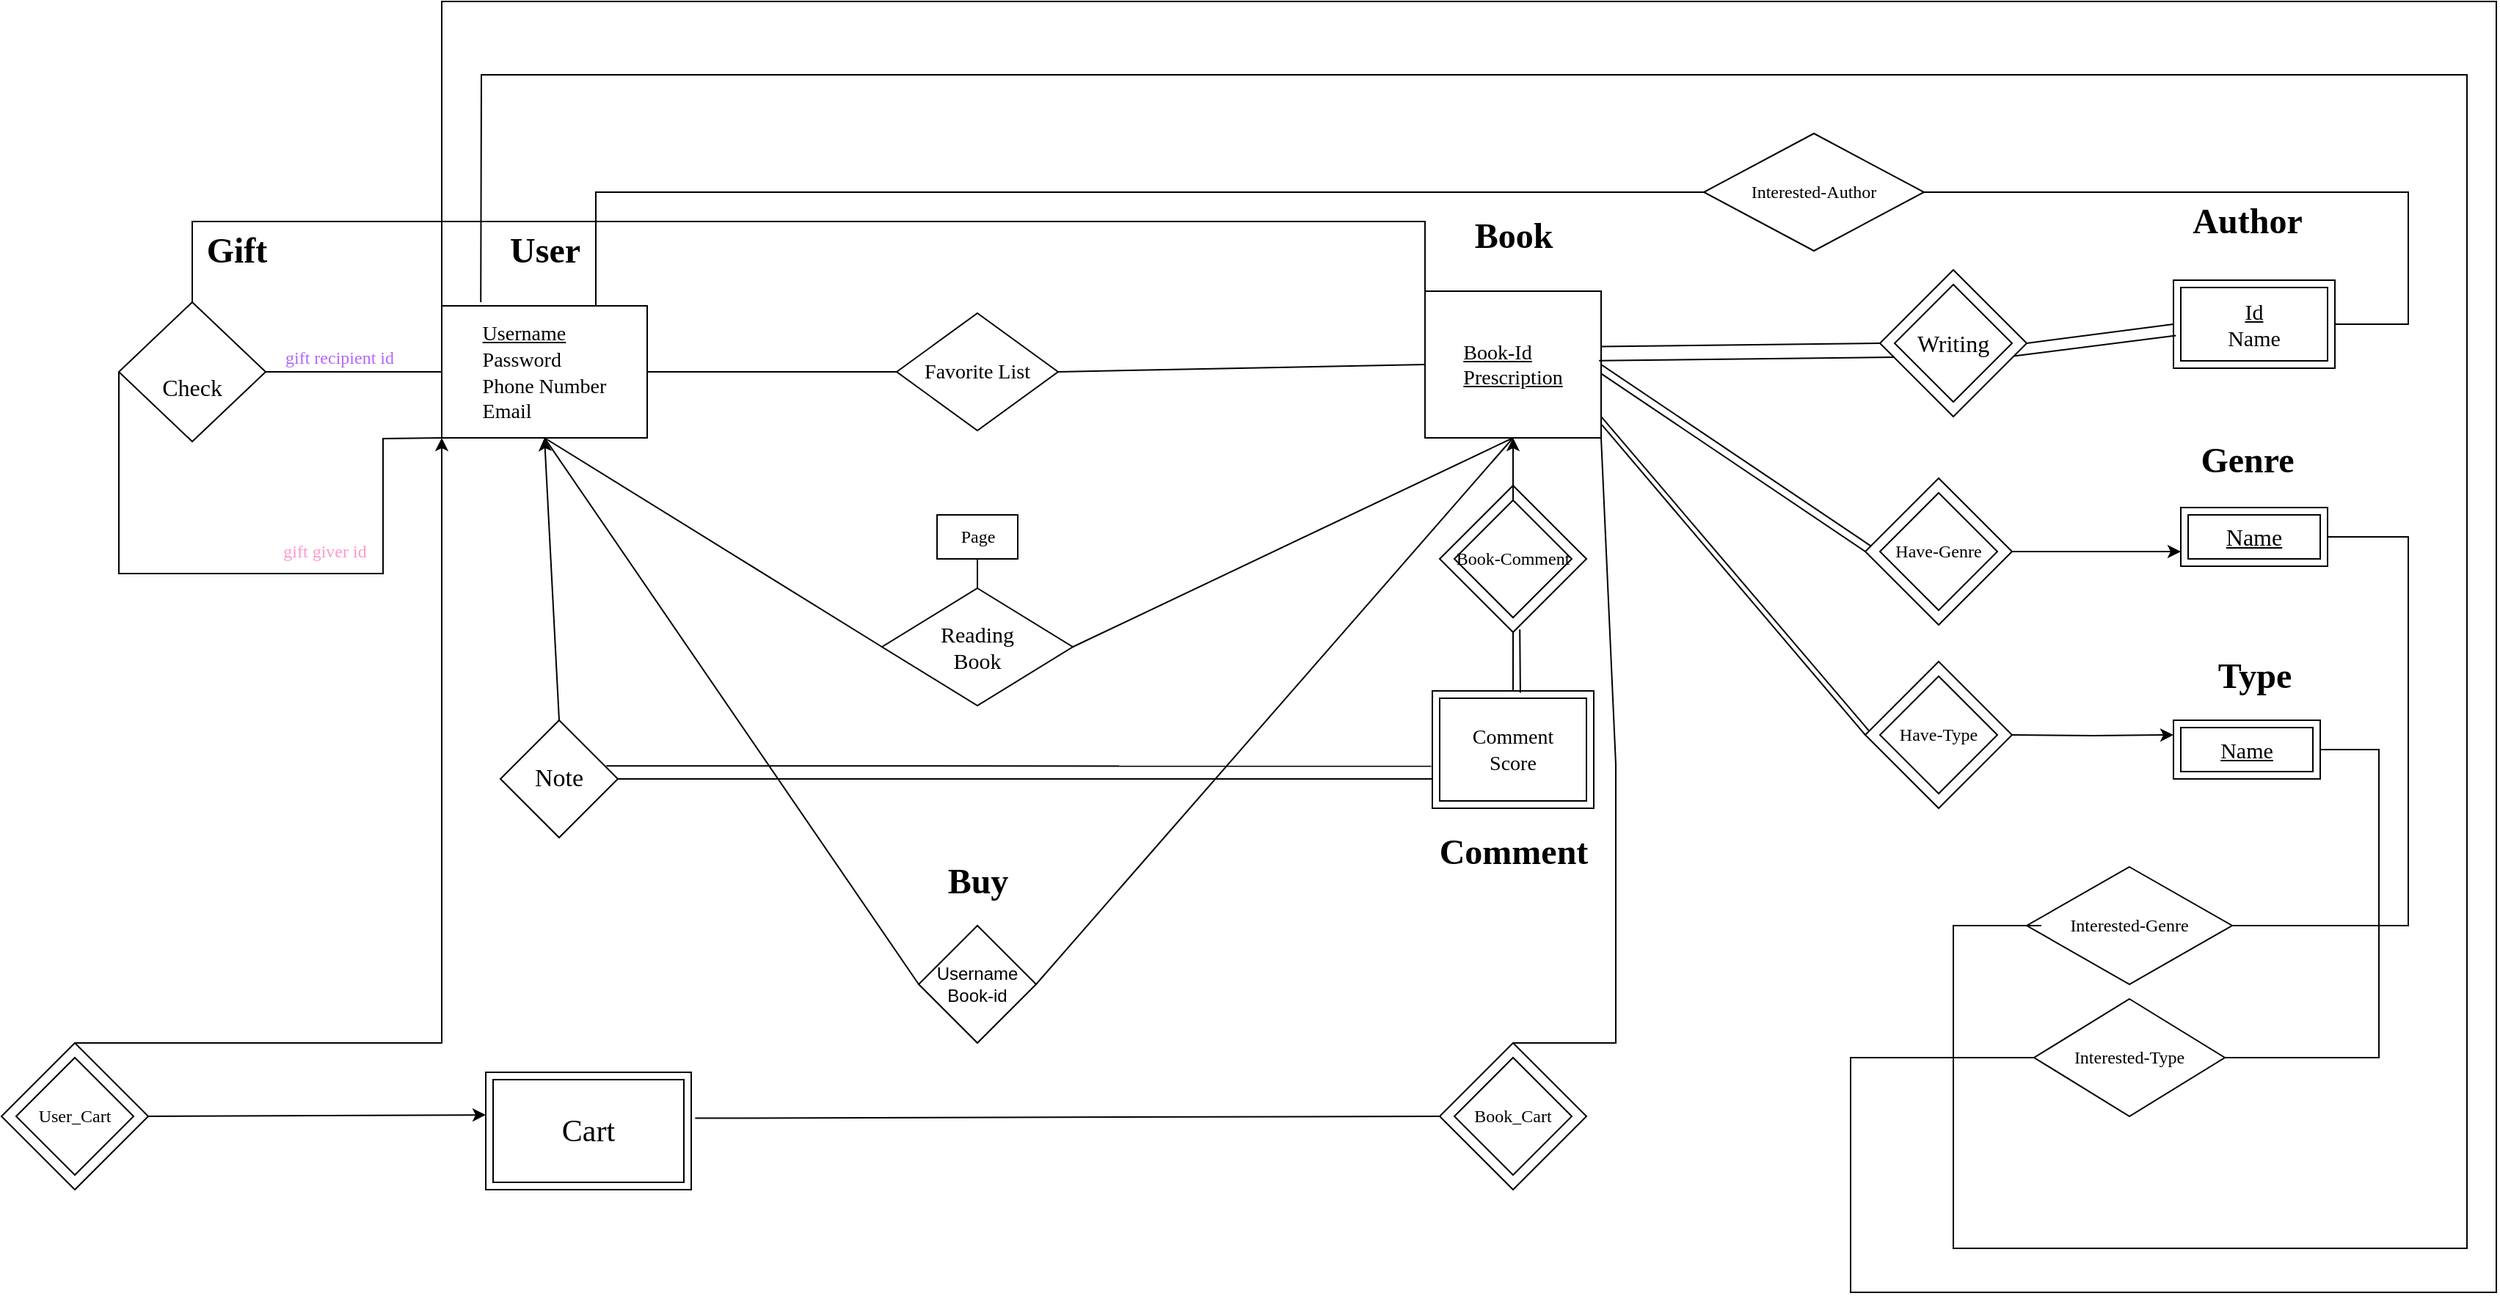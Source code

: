 <mxfile version="24.0.7" type="github">
  <diagram id="R2lEEEUBdFMjLlhIrx00" name="Page-1">
    <mxGraphModel dx="1750" dy="2043" grid="1" gridSize="10" guides="1" tooltips="1" connect="1" arrows="1" fold="1" page="1" pageScale="1" pageWidth="850" pageHeight="1100" math="0" shadow="0" extFonts="Permanent Marker^https://fonts.googleapis.com/css?family=Permanent+Marker">
      <root>
        <mxCell id="0" />
        <mxCell id="1" parent="0" />
        <mxCell id="_bxE138KVNknaKNCEu1J-28" value="" style="rhombus;whiteSpace=wrap;html=1;" parent="1" vertex="1">
          <mxGeometry x="1290" y="370" width="100" height="100" as="geometry" />
        </mxCell>
        <mxCell id="_bxE138KVNknaKNCEu1J-21" style="edgeStyle=orthogonalEdgeStyle;rounded=0;orthogonalLoop=1;jettySize=auto;html=1;exitX=1;exitY=0.5;exitDx=0;exitDy=0;entryX=0;entryY=0.75;entryDx=0;entryDy=0;" parent="1" source="_bxE138KVNknaKNCEu1J-20" target="_bxE138KVNknaKNCEu1J-16" edge="1">
          <mxGeometry relative="1" as="geometry" />
        </mxCell>
        <mxCell id="_bxE138KVNknaKNCEu1J-20" value="" style="rhombus;whiteSpace=wrap;html=1;" parent="1" vertex="1">
          <mxGeometry x="1290" y="245" width="100" height="100" as="geometry" />
        </mxCell>
        <mxCell id="_bxE138KVNknaKNCEu1J-8" value="" style="rhombus;whiteSpace=wrap;html=1;" parent="1" vertex="1">
          <mxGeometry x="1300" y="103" width="100" height="100" as="geometry" />
        </mxCell>
        <mxCell id="afSQ8ZeILvtfSbpqYhhZ-14" value="" style="rhombus;whiteSpace=wrap;html=1;" parent="1" vertex="1">
          <mxGeometry x="1000" y="630" width="100" height="100" as="geometry" />
        </mxCell>
        <mxCell id="afSQ8ZeILvtfSbpqYhhZ-12" value="" style="rhombus;whiteSpace=wrap;html=1;" parent="1" vertex="1">
          <mxGeometry x="1000" y="250" width="100" height="100" as="geometry" />
        </mxCell>
        <mxCell id="afSQ8ZeILvtfSbpqYhhZ-9" value="" style="rhombus;whiteSpace=wrap;html=1;" parent="1" vertex="1">
          <mxGeometry x="20" y="630" width="100" height="100" as="geometry" />
        </mxCell>
        <mxCell id="WGg6MWx6K_NsCTq0mTEu-37" value="&lt;font face=&quot;Comic Sans MS&quot;&gt;User&lt;/font&gt;" style="text;strokeColor=none;fillColor=none;html=1;fontSize=24;fontStyle=1;verticalAlign=middle;align=center;labelBorderColor=none;" parent="1" vertex="1">
          <mxGeometry x="340" y="70" width="100" height="40" as="geometry" />
        </mxCell>
        <mxCell id="WGg6MWx6K_NsCTq0mTEu-38" value="&lt;div style=&quot;font-size: 14px;&quot; align=&quot;left&quot;&gt;&lt;font face=&quot;Comic Sans MS&quot;&gt;&lt;u&gt;Username&lt;/u&gt;&lt;/font&gt;&lt;/div&gt;&lt;div style=&quot;font-size: 14px;&quot; align=&quot;left&quot;&gt;&lt;font face=&quot;Comic Sans MS&quot;&gt;Password&lt;/font&gt;&lt;/div&gt;&lt;div style=&quot;font-size: 14px;&quot; align=&quot;left&quot;&gt;&lt;font face=&quot;Comic Sans MS&quot;&gt;Phone Number&lt;/font&gt;&lt;/div&gt;&lt;div style=&quot;font-size: 14px;&quot; align=&quot;left&quot;&gt;&lt;font face=&quot;Comic Sans MS&quot;&gt;Email&lt;br&gt;&lt;/font&gt;&lt;/div&gt;" style="rounded=0;whiteSpace=wrap;html=1;" parent="1" vertex="1">
          <mxGeometry x="320" y="127.5" width="140" height="90" as="geometry" />
        </mxCell>
        <mxCell id="WGg6MWx6K_NsCTq0mTEu-39" value="&lt;font face=&quot;Comic Sans MS&quot;&gt;Book&lt;/font&gt;" style="text;strokeColor=none;fillColor=none;html=1;fontSize=24;fontStyle=1;verticalAlign=middle;align=center;" parent="1" vertex="1">
          <mxGeometry x="1000" y="60" width="100" height="40" as="geometry" />
        </mxCell>
        <mxCell id="WGg6MWx6K_NsCTq0mTEu-41" value="&lt;div align=&quot;left&quot; style=&quot;font-size: 14px;&quot;&gt;&lt;font style=&quot;font-size: 14px;&quot;&gt;&lt;u&gt;Book-Id&lt;/u&gt;&lt;/font&gt;&lt;/div&gt;&lt;div align=&quot;left&quot; style=&quot;font-size: 14px;&quot;&gt;&lt;font style=&quot;font-size: 14px;&quot;&gt;&lt;u&gt;Prescription&lt;/u&gt;&lt;/font&gt;&lt;/div&gt;" style="rounded=0;whiteSpace=wrap;html=1;fontFamily=Comic Sans MS;" parent="1" vertex="1">
          <mxGeometry x="990" y="117.5" width="120" height="100" as="geometry" />
        </mxCell>
        <mxCell id="WGg6MWx6K_NsCTq0mTEu-43" value="&lt;font style=&quot;font-size: 14px;&quot; face=&quot;Comic Sans MS&quot;&gt;Favorite List&lt;/font&gt;" style="rhombus;whiteSpace=wrap;html=1;" parent="1" vertex="1">
          <mxGeometry x="630" y="132.5" width="110" height="80" as="geometry" />
        </mxCell>
        <mxCell id="WGg6MWx6K_NsCTq0mTEu-46" value="" style="endArrow=none;html=1;rounded=0;entryX=0;entryY=0.5;entryDx=0;entryDy=0;exitX=1;exitY=0.5;exitDx=0;exitDy=0;" parent="1" source="WGg6MWx6K_NsCTq0mTEu-38" target="WGg6MWx6K_NsCTq0mTEu-43" edge="1">
          <mxGeometry width="50" height="50" relative="1" as="geometry">
            <mxPoint x="400" y="290" as="sourcePoint" />
            <mxPoint x="450" y="240" as="targetPoint" />
          </mxGeometry>
        </mxCell>
        <mxCell id="WGg6MWx6K_NsCTq0mTEu-47" value="" style="endArrow=none;html=1;rounded=0;entryX=0;entryY=0.5;entryDx=0;entryDy=0;exitX=1;exitY=0.5;exitDx=0;exitDy=0;" parent="1" source="WGg6MWx6K_NsCTq0mTEu-43" target="WGg6MWx6K_NsCTq0mTEu-41" edge="1">
          <mxGeometry width="50" height="50" relative="1" as="geometry">
            <mxPoint x="400" y="290" as="sourcePoint" />
            <mxPoint x="450" y="240" as="targetPoint" />
          </mxGeometry>
        </mxCell>
        <mxCell id="WGg6MWx6K_NsCTq0mTEu-50" value="&lt;div style=&quot;font-size: 15px;&quot;&gt;&lt;font style=&quot;font-size: 15px;&quot; face=&quot;Comic Sans MS&quot;&gt;Reading&lt;/font&gt;&lt;/div&gt;&lt;div style=&quot;font-size: 15px;&quot;&gt;&lt;font style=&quot;font-size: 15px;&quot; face=&quot;Xin_lLQxRSFJA7oIeodW&quot;&gt;&lt;font style=&quot;font-size: 15px;&quot;&gt;Book&lt;/font&gt;&lt;/font&gt;&lt;font style=&quot;font-size: 15px;&quot; face=&quot;Xin_lLQxRSFJA7oIeodW&quot;&gt;&lt;br&gt;&lt;/font&gt;&lt;/div&gt;" style="rhombus;whiteSpace=wrap;html=1;" parent="1" vertex="1">
          <mxGeometry x="620" y="320" width="130" height="80" as="geometry" />
        </mxCell>
        <mxCell id="WGg6MWx6K_NsCTq0mTEu-56" value="" style="endArrow=none;html=1;rounded=0;exitX=0;exitY=0.5;exitDx=0;exitDy=0;entryX=0.5;entryY=1;entryDx=0;entryDy=0;" parent="1" source="WGg6MWx6K_NsCTq0mTEu-50" target="WGg6MWx6K_NsCTq0mTEu-38" edge="1">
          <mxGeometry width="50" height="50" relative="1" as="geometry">
            <mxPoint x="380" y="330" as="sourcePoint" />
            <mxPoint x="450" y="240" as="targetPoint" />
          </mxGeometry>
        </mxCell>
        <mxCell id="WGg6MWx6K_NsCTq0mTEu-57" value="" style="endArrow=none;html=1;rounded=0;entryX=0.5;entryY=1;entryDx=0;entryDy=0;exitX=1;exitY=0.5;exitDx=0;exitDy=0;" parent="1" source="WGg6MWx6K_NsCTq0mTEu-50" target="WGg6MWx6K_NsCTq0mTEu-41" edge="1">
          <mxGeometry width="50" height="50" relative="1" as="geometry">
            <mxPoint x="400" y="290" as="sourcePoint" />
            <mxPoint x="450" y="240" as="targetPoint" />
          </mxGeometry>
        </mxCell>
        <mxCell id="Ivra6XouOfreSbeCau9g-1" value="&lt;div style=&quot;font-size: 14px;&quot;&gt;&lt;font style=&quot;font-size: 14px;&quot; face=&quot;Comic Sans MS&quot;&gt;Comment&lt;/font&gt;&lt;/div&gt;&lt;div style=&quot;font-size: 14px;&quot;&gt;&lt;font style=&quot;font-size: 14px;&quot; face=&quot;cnri7KbCF3ekAPo07FWo&quot;&gt;&lt;font style=&quot;font-size: 14px;&quot;&gt;Score&lt;/font&gt;&lt;/font&gt;&lt;font style=&quot;font-size: 14px;&quot; face=&quot;cnri7KbCF3ekAPo07FWo&quot;&gt;&lt;br&gt;&lt;/font&gt;&lt;/div&gt;" style="shape=ext;margin=3;double=1;whiteSpace=wrap;html=1;align=center;" parent="1" vertex="1">
          <mxGeometry x="995" y="390" width="110" height="80" as="geometry" />
        </mxCell>
        <mxCell id="Ivra6XouOfreSbeCau9g-2" value="&lt;font face=&quot;Comic Sans MS&quot;&gt;Comment&lt;/font&gt;" style="text;strokeColor=none;fillColor=none;html=1;fontSize=24;fontStyle=1;verticalAlign=middle;align=center;" parent="1" vertex="1">
          <mxGeometry x="1000" y="480" width="100" height="40" as="geometry" />
        </mxCell>
        <mxCell id="Ivra6XouOfreSbeCau9g-3" value="&lt;font face=&quot;Comic Sans MS&quot;&gt;Book-Comment&lt;/font&gt;" style="rhombus;whiteSpace=wrap;html=1;" parent="1" vertex="1">
          <mxGeometry x="1010" y="260" width="80" height="80" as="geometry" />
        </mxCell>
        <mxCell id="Ivra6XouOfreSbeCau9g-4" value="" style="endArrow=classic;html=1;rounded=0;entryX=0.5;entryY=1;entryDx=0;entryDy=0;exitX=0.5;exitY=0;exitDx=0;exitDy=0;" parent="1" source="Ivra6XouOfreSbeCau9g-3" target="WGg6MWx6K_NsCTq0mTEu-41" edge="1">
          <mxGeometry width="50" height="50" relative="1" as="geometry">
            <mxPoint x="400" y="360" as="sourcePoint" />
            <mxPoint x="450" y="310" as="targetPoint" />
          </mxGeometry>
        </mxCell>
        <mxCell id="Ivra6XouOfreSbeCau9g-5" value="" style="endArrow=none;html=1;rounded=0;entryX=0.5;entryY=1;entryDx=0;entryDy=0;exitX=0.5;exitY=0;exitDx=0;exitDy=0;" parent="1" source="Ivra6XouOfreSbeCau9g-1" target="afSQ8ZeILvtfSbpqYhhZ-12" edge="1">
          <mxGeometry width="50" height="50" relative="1" as="geometry">
            <mxPoint x="400" y="360" as="sourcePoint" />
            <mxPoint x="450" y="310" as="targetPoint" />
          </mxGeometry>
        </mxCell>
        <mxCell id="Ivra6XouOfreSbeCau9g-6" value="" style="endArrow=none;html=1;rounded=0;entryX=0.546;entryY=0.981;entryDx=0;entryDy=0;entryPerimeter=0;exitX=0.545;exitY=0.015;exitDx=0;exitDy=0;exitPerimeter=0;" parent="1" source="Ivra6XouOfreSbeCau9g-1" target="afSQ8ZeILvtfSbpqYhhZ-12" edge="1">
          <mxGeometry width="50" height="50" relative="1" as="geometry">
            <mxPoint x="1143" y="410" as="sourcePoint" />
            <mxPoint x="450" y="310" as="targetPoint" />
          </mxGeometry>
        </mxCell>
        <mxCell id="Ivra6XouOfreSbeCau9g-7" value="&lt;font style=&quot;font-size: 17px;&quot; face=&quot;Comic Sans MS&quot;&gt;Note&lt;/font&gt;" style="rhombus;whiteSpace=wrap;html=1;" parent="1" vertex="1">
          <mxGeometry x="360" y="410" width="80" height="80" as="geometry" />
        </mxCell>
        <mxCell id="Ivra6XouOfreSbeCau9g-10" value="" style="endArrow=none;html=1;rounded=0;exitX=1;exitY=0.5;exitDx=0;exitDy=0;entryX=0;entryY=0.75;entryDx=0;entryDy=0;" parent="1" source="Ivra6XouOfreSbeCau9g-7" target="Ivra6XouOfreSbeCau9g-1" edge="1">
          <mxGeometry width="50" height="50" relative="1" as="geometry">
            <mxPoint x="400" y="360" as="sourcePoint" />
            <mxPoint x="1070" y="450" as="targetPoint" />
            <Array as="points" />
          </mxGeometry>
        </mxCell>
        <mxCell id="Ivra6XouOfreSbeCau9g-11" value="" style="endArrow=classic;html=1;rounded=0;entryX=0.5;entryY=1;entryDx=0;entryDy=0;exitX=0.5;exitY=0;exitDx=0;exitDy=0;" parent="1" source="Ivra6XouOfreSbeCau9g-7" target="WGg6MWx6K_NsCTq0mTEu-38" edge="1">
          <mxGeometry width="50" height="50" relative="1" as="geometry">
            <mxPoint x="400" y="360" as="sourcePoint" />
            <mxPoint x="450" y="310" as="targetPoint" />
          </mxGeometry>
        </mxCell>
        <mxCell id="afSQ8ZeILvtfSbpqYhhZ-1" value="&lt;div&gt;Username&lt;/div&gt;&lt;div&gt;Book-id&lt;br&gt;&lt;/div&gt;" style="rhombus;whiteSpace=wrap;html=1;" parent="1" vertex="1">
          <mxGeometry x="645" y="550" width="80" height="80" as="geometry" />
        </mxCell>
        <mxCell id="afSQ8ZeILvtfSbpqYhhZ-2" value="&lt;font face=&quot;Comic Sans MS&quot;&gt;Buy&lt;/font&gt;" style="text;strokeColor=none;fillColor=none;html=1;fontSize=24;fontStyle=1;verticalAlign=middle;align=center;" parent="1" vertex="1">
          <mxGeometry x="635" y="500" width="100" height="40" as="geometry" />
        </mxCell>
        <mxCell id="afSQ8ZeILvtfSbpqYhhZ-3" value="" style="endArrow=none;html=1;rounded=0;exitX=0;exitY=0.5;exitDx=0;exitDy=0;entryX=0.5;entryY=1;entryDx=0;entryDy=0;" parent="1" source="afSQ8ZeILvtfSbpqYhhZ-1" target="WGg6MWx6K_NsCTq0mTEu-38" edge="1">
          <mxGeometry width="50" height="50" relative="1" as="geometry">
            <mxPoint x="400" y="520" as="sourcePoint" />
            <mxPoint x="450" y="470" as="targetPoint" />
          </mxGeometry>
        </mxCell>
        <mxCell id="afSQ8ZeILvtfSbpqYhhZ-4" value="" style="endArrow=none;html=1;rounded=0;exitX=1;exitY=0.5;exitDx=0;exitDy=0;entryX=0.5;entryY=1;entryDx=0;entryDy=0;" parent="1" source="afSQ8ZeILvtfSbpqYhhZ-1" target="WGg6MWx6K_NsCTq0mTEu-41" edge="1">
          <mxGeometry width="50" height="50" relative="1" as="geometry">
            <mxPoint x="400" y="460" as="sourcePoint" />
            <mxPoint x="450" y="410" as="targetPoint" />
          </mxGeometry>
        </mxCell>
        <mxCell id="afSQ8ZeILvtfSbpqYhhZ-7" value="&lt;font style=&quot;font-size: 21px;&quot; face=&quot;Comic Sans MS&quot;&gt;Cart&lt;/font&gt;" style="shape=ext;margin=3;double=1;whiteSpace=wrap;html=1;align=center;" parent="1" vertex="1">
          <mxGeometry x="350" y="650" width="140" height="80" as="geometry" />
        </mxCell>
        <mxCell id="afSQ8ZeILvtfSbpqYhhZ-8" value="&lt;font face=&quot;Comic Sans MS&quot;&gt;User_Cart&lt;/font&gt;" style="rhombus;whiteSpace=wrap;html=1;" parent="1" vertex="1">
          <mxGeometry x="30" y="640" width="80" height="80" as="geometry" />
        </mxCell>
        <mxCell id="afSQ8ZeILvtfSbpqYhhZ-10" value="" style="endArrow=classic;html=1;rounded=0;exitX=1;exitY=0.5;exitDx=0;exitDy=0;entryX=0;entryY=0.363;entryDx=0;entryDy=0;entryPerimeter=0;" parent="1" source="afSQ8ZeILvtfSbpqYhhZ-9" target="afSQ8ZeILvtfSbpqYhhZ-7" edge="1">
          <mxGeometry width="50" height="50" relative="1" as="geometry">
            <mxPoint x="400" y="570" as="sourcePoint" />
            <mxPoint x="450" y="520" as="targetPoint" />
          </mxGeometry>
        </mxCell>
        <mxCell id="afSQ8ZeILvtfSbpqYhhZ-11" value="" style="endArrow=classic;html=1;rounded=0;exitX=0.5;exitY=0;exitDx=0;exitDy=0;entryX=0;entryY=1;entryDx=0;entryDy=0;" parent="1" source="afSQ8ZeILvtfSbpqYhhZ-9" target="WGg6MWx6K_NsCTq0mTEu-38" edge="1">
          <mxGeometry width="50" height="50" relative="1" as="geometry">
            <mxPoint x="400" y="570" as="sourcePoint" />
            <mxPoint x="320" y="230" as="targetPoint" />
            <Array as="points">
              <mxPoint x="320" y="630" />
            </Array>
          </mxGeometry>
        </mxCell>
        <mxCell id="afSQ8ZeILvtfSbpqYhhZ-13" value="&lt;font face=&quot;Comic Sans MS&quot;&gt;Book_Cart&lt;/font&gt;" style="rhombus;whiteSpace=wrap;html=1;" parent="1" vertex="1">
          <mxGeometry x="1010" y="640" width="80" height="80" as="geometry" />
        </mxCell>
        <mxCell id="afSQ8ZeILvtfSbpqYhhZ-15" value="" style="endArrow=none;html=1;rounded=0;exitX=1.019;exitY=0.391;exitDx=0;exitDy=0;entryX=0;entryY=0.5;entryDx=0;entryDy=0;exitPerimeter=0;" parent="1" source="afSQ8ZeILvtfSbpqYhhZ-7" target="afSQ8ZeILvtfSbpqYhhZ-14" edge="1">
          <mxGeometry width="50" height="50" relative="1" as="geometry">
            <mxPoint x="400" y="530" as="sourcePoint" />
            <mxPoint x="450" y="480" as="targetPoint" />
          </mxGeometry>
        </mxCell>
        <mxCell id="afSQ8ZeILvtfSbpqYhhZ-16" value="" style="endArrow=none;html=1;rounded=0;exitX=0.5;exitY=0;exitDx=0;exitDy=0;entryX=1;entryY=1;entryDx=0;entryDy=0;" parent="1" source="afSQ8ZeILvtfSbpqYhhZ-14" target="WGg6MWx6K_NsCTq0mTEu-41" edge="1">
          <mxGeometry width="50" height="50" relative="1" as="geometry">
            <mxPoint x="400" y="530" as="sourcePoint" />
            <mxPoint x="450" y="480" as="targetPoint" />
            <Array as="points">
              <mxPoint x="1120" y="630" />
              <mxPoint x="1120" y="440" />
            </Array>
          </mxGeometry>
        </mxCell>
        <mxCell id="afSQ8ZeILvtfSbpqYhhZ-18" value="&lt;font style=&quot;font-size: 16px;&quot;&gt;&lt;br&gt;&lt;/font&gt;&lt;div style=&quot;font-size: 16px;&quot;&gt;&lt;font style=&quot;font-size: 16px;&quot; face=&quot;c_LbgyrrG6FDdpBPeejG&quot;&gt;Check&lt;br&gt;&lt;/font&gt;&lt;/div&gt;" style="rhombus;whiteSpace=wrap;html=1;" parent="1" vertex="1">
          <mxGeometry x="100" y="125" width="100" height="95" as="geometry" />
        </mxCell>
        <mxCell id="afSQ8ZeILvtfSbpqYhhZ-19" value="&lt;font face=&quot;Comic Sans MS&quot;&gt;Gift&lt;/font&gt;" style="text;strokeColor=none;fillColor=none;html=1;fontSize=24;fontStyle=1;verticalAlign=middle;align=center;" parent="1" vertex="1">
          <mxGeometry x="130" y="70" width="100" height="40" as="geometry" />
        </mxCell>
        <mxCell id="afSQ8ZeILvtfSbpqYhhZ-25" value="" style="endArrow=none;html=1;rounded=0;exitX=1;exitY=0.5;exitDx=0;exitDy=0;entryX=0;entryY=0.5;entryDx=0;entryDy=0;" parent="1" source="afSQ8ZeILvtfSbpqYhhZ-18" target="WGg6MWx6K_NsCTq0mTEu-38" edge="1">
          <mxGeometry width="50" height="50" relative="1" as="geometry">
            <mxPoint x="610" y="510" as="sourcePoint" />
            <mxPoint x="660" y="460" as="targetPoint" />
          </mxGeometry>
        </mxCell>
        <mxCell id="afSQ8ZeILvtfSbpqYhhZ-26" value="" style="endArrow=none;html=1;rounded=0;exitX=0;exitY=0.5;exitDx=0;exitDy=0;entryX=0;entryY=1;entryDx=0;entryDy=0;" parent="1" source="afSQ8ZeILvtfSbpqYhhZ-18" target="WGg6MWx6K_NsCTq0mTEu-38" edge="1">
          <mxGeometry width="50" height="50" relative="1" as="geometry">
            <mxPoint x="610" y="510" as="sourcePoint" />
            <mxPoint x="360" y="220" as="targetPoint" />
            <Array as="points">
              <mxPoint x="100" y="310" />
              <mxPoint x="280" y="310" />
              <mxPoint x="280" y="218" />
            </Array>
          </mxGeometry>
        </mxCell>
        <mxCell id="afSQ8ZeILvtfSbpqYhhZ-28" value="&lt;font color=&quot;#b266ff&quot; face=&quot;Times New Roman&quot;&gt;gift recipient id&lt;/font&gt;" style="text;html=1;align=center;verticalAlign=middle;resizable=0;points=[];autosize=1;strokeColor=none;fillColor=none;" parent="1" vertex="1">
          <mxGeometry x="200" y="148" width="100" height="30" as="geometry" />
        </mxCell>
        <mxCell id="afSQ8ZeILvtfSbpqYhhZ-29" value="&lt;font color=&quot;#ff99cc&quot; face=&quot;Times New Roman&quot;&gt;gift giver id&lt;/font&gt;" style="text;html=1;align=center;verticalAlign=middle;resizable=0;points=[];autosize=1;strokeColor=none;fillColor=none;" parent="1" vertex="1">
          <mxGeometry x="200" y="280" width="80" height="30" as="geometry" />
        </mxCell>
        <mxCell id="afSQ8ZeILvtfSbpqYhhZ-30" value="" style="endArrow=none;html=1;rounded=0;exitX=0.5;exitY=0;exitDx=0;exitDy=0;entryX=0;entryY=0;entryDx=0;entryDy=0;" parent="1" source="afSQ8ZeILvtfSbpqYhhZ-18" target="WGg6MWx6K_NsCTq0mTEu-41" edge="1">
          <mxGeometry width="50" height="50" relative="1" as="geometry">
            <mxPoint x="350" y="240" as="sourcePoint" />
            <mxPoint x="400" y="190" as="targetPoint" />
            <Array as="points">
              <mxPoint x="150" y="70" />
              <mxPoint x="650" y="70" />
              <mxPoint x="990" y="70" />
            </Array>
          </mxGeometry>
        </mxCell>
        <mxCell id="FeqJT7AoMHbJvBH4lTSW-6" value="&lt;div&gt;&lt;br&gt;&lt;/div&gt;&lt;div&gt;&lt;font face=&quot;Comic Sans MS&quot;&gt;Page&lt;/font&gt;&lt;br&gt;&lt;/div&gt;" style="rounded=0;whiteSpace=wrap;html=1;spacingTop=-16;" parent="1" vertex="1">
          <mxGeometry x="657.5" y="270" width="55" height="30" as="geometry" />
        </mxCell>
        <mxCell id="FeqJT7AoMHbJvBH4lTSW-9" value="" style="endArrow=none;html=1;rounded=0;exitX=0.5;exitY=0;exitDx=0;exitDy=0;entryX=0.5;entryY=1;entryDx=0;entryDy=0;" parent="1" source="WGg6MWx6K_NsCTq0mTEu-50" target="FeqJT7AoMHbJvBH4lTSW-6" edge="1">
          <mxGeometry width="50" height="50" relative="1" as="geometry">
            <mxPoint x="710" y="330" as="sourcePoint" />
            <mxPoint x="760" y="280" as="targetPoint" />
          </mxGeometry>
        </mxCell>
        <mxCell id="_bxE138KVNknaKNCEu1J-5" value="&lt;font face=&quot;Comic Sans MS&quot;&gt;Author&lt;/font&gt;" style="text;strokeColor=none;fillColor=none;html=1;fontSize=24;fontStyle=1;verticalAlign=middle;align=center;" parent="1" vertex="1">
          <mxGeometry x="1500" y="50" width="100" height="40" as="geometry" />
        </mxCell>
        <mxCell id="_bxE138KVNknaKNCEu1J-6" value="&lt;div style=&quot;font-size: 15px;&quot;&gt;&lt;font style=&quot;font-size: 15px;&quot; face=&quot;Comic Sans MS&quot;&gt;&lt;u&gt;Id&lt;/u&gt;&lt;/font&gt;&lt;/div&gt;&lt;div style=&quot;font-size: 15px;&quot;&gt;&lt;font style=&quot;font-size: 15px;&quot; face=&quot;vWf6hatJAO0ed1MXztRa&quot;&gt;&lt;font style=&quot;font-size: 15px;&quot;&gt;Name&lt;/font&gt;&lt;/font&gt;&lt;font style=&quot;font-size: 15px;&quot; face=&quot;vWf6hatJAO0ed1MXztRa&quot;&gt;&lt;br&gt;&lt;/font&gt;&lt;/div&gt;" style="shape=ext;margin=3;double=1;whiteSpace=wrap;html=1;align=center;" parent="1" vertex="1">
          <mxGeometry x="1500" y="110" width="110" height="60" as="geometry" />
        </mxCell>
        <mxCell id="_bxE138KVNknaKNCEu1J-7" value="&lt;font style=&quot;font-size: 16px;&quot; face=&quot;Comic Sans MS&quot;&gt;Writing&lt;/font&gt;" style="rhombus;whiteSpace=wrap;html=1;" parent="1" vertex="1">
          <mxGeometry x="1310" y="113" width="80" height="80" as="geometry" />
        </mxCell>
        <mxCell id="_bxE138KVNknaKNCEu1J-10" value="" style="endArrow=none;html=1;rounded=0;entryX=0;entryY=0.5;entryDx=0;entryDy=0;exitX=1;exitY=0.5;exitDx=0;exitDy=0;" parent="1" source="_bxE138KVNknaKNCEu1J-8" target="_bxE138KVNknaKNCEu1J-6" edge="1">
          <mxGeometry width="50" height="50" relative="1" as="geometry">
            <mxPoint x="1070" y="360" as="sourcePoint" />
            <mxPoint x="1120" y="310" as="targetPoint" />
          </mxGeometry>
        </mxCell>
        <mxCell id="_bxE138KVNknaKNCEu1J-11" value="" style="endArrow=none;html=1;rounded=0;entryX=0;entryY=0.5;entryDx=0;entryDy=0;exitX=0.998;exitY=0.377;exitDx=0;exitDy=0;exitPerimeter=0;" parent="1" source="WGg6MWx6K_NsCTq0mTEu-41" target="_bxE138KVNknaKNCEu1J-8" edge="1">
          <mxGeometry width="50" height="50" relative="1" as="geometry">
            <mxPoint x="1070" y="360" as="sourcePoint" />
            <mxPoint x="1120" y="310" as="targetPoint" />
          </mxGeometry>
        </mxCell>
        <mxCell id="_bxE138KVNknaKNCEu1J-13" value="" style="endArrow=none;html=1;rounded=0;entryX=0.015;entryY=0.63;entryDx=0;entryDy=0;exitX=0.911;exitY=0.588;exitDx=0;exitDy=0;exitPerimeter=0;entryPerimeter=0;" parent="1" source="_bxE138KVNknaKNCEu1J-8" target="_bxE138KVNknaKNCEu1J-6" edge="1">
          <mxGeometry width="50" height="50" relative="1" as="geometry">
            <mxPoint x="1070" y="360" as="sourcePoint" />
            <mxPoint x="1120" y="310" as="targetPoint" />
          </mxGeometry>
        </mxCell>
        <mxCell id="_bxE138KVNknaKNCEu1J-14" value="" style="endArrow=none;html=1;rounded=0;exitX=0.988;exitY=0.474;exitDx=0;exitDy=0;exitPerimeter=0;" parent="1" source="WGg6MWx6K_NsCTq0mTEu-41" edge="1">
          <mxGeometry width="50" height="50" relative="1" as="geometry">
            <mxPoint x="1220" y="172.5" as="sourcePoint" />
            <mxPoint x="1310" y="162.5" as="targetPoint" />
          </mxGeometry>
        </mxCell>
        <mxCell id="_bxE138KVNknaKNCEu1J-16" value="&lt;div&gt;&lt;font style=&quot;font-size: 16px;&quot; face=&quot;Comic Sans MS&quot;&gt;&lt;u&gt;Name&lt;/u&gt;&lt;/font&gt;&lt;/div&gt;" style="shape=ext;margin=3;double=1;whiteSpace=wrap;html=1;align=center;" parent="1" vertex="1">
          <mxGeometry x="1505" y="265" width="100" height="40" as="geometry" />
        </mxCell>
        <mxCell id="_bxE138KVNknaKNCEu1J-17" value="&lt;font face=&quot;Comic Sans MS&quot;&gt;Genre&lt;/font&gt;" style="text;strokeColor=none;fillColor=none;html=1;fontSize=24;fontStyle=1;verticalAlign=middle;align=center;" parent="1" vertex="1">
          <mxGeometry x="1500" y="212.5" width="100" height="40" as="geometry" />
        </mxCell>
        <mxCell id="_bxE138KVNknaKNCEu1J-19" value="&lt;font face=&quot;Comic Sans MS&quot;&gt;Have-Genre&lt;/font&gt;" style="rhombus;whiteSpace=wrap;html=1;" parent="1" vertex="1">
          <mxGeometry x="1300" y="255" width="80" height="80" as="geometry" />
        </mxCell>
        <mxCell id="_bxE138KVNknaKNCEu1J-23" value="" style="endArrow=none;html=1;rounded=0;exitX=1;exitY=0.5;exitDx=0;exitDy=0;entryX=0.041;entryY=0.464;entryDx=0;entryDy=0;entryPerimeter=0;" parent="1" source="WGg6MWx6K_NsCTq0mTEu-41" target="_bxE138KVNknaKNCEu1J-20" edge="1">
          <mxGeometry width="50" height="50" relative="1" as="geometry">
            <mxPoint x="1320" y="370" as="sourcePoint" />
            <mxPoint x="1370" y="320" as="targetPoint" />
            <Array as="points" />
          </mxGeometry>
        </mxCell>
        <mxCell id="_bxE138KVNknaKNCEu1J-24" value="" style="endArrow=none;html=1;rounded=0;exitX=0.997;exitY=0.559;exitDx=0;exitDy=0;exitPerimeter=0;entryX=0;entryY=0.5;entryDx=0;entryDy=0;" parent="1" source="WGg6MWx6K_NsCTq0mTEu-41" target="_bxE138KVNknaKNCEu1J-20" edge="1">
          <mxGeometry width="50" height="50" relative="1" as="geometry">
            <mxPoint x="1380" y="400" as="sourcePoint" />
            <mxPoint x="1430" y="350" as="targetPoint" />
          </mxGeometry>
        </mxCell>
        <mxCell id="_bxE138KVNknaKNCEu1J-25" value="&lt;font style=&quot;font-size: 15px;&quot; face=&quot;Comic Sans MS&quot;&gt;&lt;u&gt;Name&lt;/u&gt;&lt;/font&gt;" style="shape=ext;margin=3;double=1;whiteSpace=wrap;html=1;align=center;" parent="1" vertex="1">
          <mxGeometry x="1500" y="410" width="100" height="40" as="geometry" />
        </mxCell>
        <mxCell id="_bxE138KVNknaKNCEu1J-26" value="&lt;font face=&quot;Comic Sans MS&quot;&gt;Type&lt;/font&gt;" style="text;strokeColor=none;fillColor=none;html=1;fontSize=24;fontStyle=1;verticalAlign=middle;align=center;" parent="1" vertex="1">
          <mxGeometry x="1505" y="360" width="100" height="40" as="geometry" />
        </mxCell>
        <mxCell id="_bxE138KVNknaKNCEu1J-29" style="edgeStyle=orthogonalEdgeStyle;rounded=0;orthogonalLoop=1;jettySize=auto;html=1;entryX=0;entryY=0.25;entryDx=0;entryDy=0;" parent="1" target="_bxE138KVNknaKNCEu1J-25" edge="1">
          <mxGeometry relative="1" as="geometry">
            <mxPoint x="1490" y="420.0" as="targetPoint" />
            <mxPoint x="1390" y="420" as="sourcePoint" />
          </mxGeometry>
        </mxCell>
        <mxCell id="_bxE138KVNknaKNCEu1J-27" value="&lt;font face=&quot;Comic Sans MS&quot;&gt;Have-Type&lt;/font&gt;" style="rhombus;whiteSpace=wrap;html=1;" parent="1" vertex="1">
          <mxGeometry x="1300" y="380" width="80" height="80" as="geometry" />
        </mxCell>
        <mxCell id="_bxE138KVNknaKNCEu1J-30" value="" style="endArrow=none;html=1;rounded=0;exitX=0;exitY=0.5;exitDx=0;exitDy=0;entryX=1.004;entryY=0.911;entryDx=0;entryDy=0;entryPerimeter=0;" parent="1" source="_bxE138KVNknaKNCEu1J-28" target="WGg6MWx6K_NsCTq0mTEu-41" edge="1">
          <mxGeometry width="50" height="50" relative="1" as="geometry">
            <mxPoint x="1270" y="330" as="sourcePoint" />
            <mxPoint x="1320" y="280" as="targetPoint" />
          </mxGeometry>
        </mxCell>
        <mxCell id="_bxE138KVNknaKNCEu1J-31" value="" style="endArrow=none;html=1;rounded=0;exitX=0.025;exitY=0.472;exitDx=0;exitDy=0;exitPerimeter=0;entryX=0.999;entryY=0.853;entryDx=0;entryDy=0;entryPerimeter=0;" parent="1" source="_bxE138KVNknaKNCEu1J-28" target="WGg6MWx6K_NsCTq0mTEu-41" edge="1">
          <mxGeometry width="50" height="50" relative="1" as="geometry">
            <mxPoint x="1280" y="370" as="sourcePoint" />
            <mxPoint x="1320" y="280" as="targetPoint" />
          </mxGeometry>
        </mxCell>
        <mxCell id="_bxE138KVNknaKNCEu1J-33" value="" style="endArrow=none;html=1;rounded=0;exitX=1;exitY=0.5;exitDx=0;exitDy=0;entryX=1;entryY=0.5;entryDx=0;entryDy=0;" parent="1" source="_bxE138KVNknaKNCEu1J-6" target="_bxE138KVNknaKNCEu1J-36" edge="1">
          <mxGeometry width="50" height="50" relative="1" as="geometry">
            <mxPoint x="930" y="270" as="sourcePoint" />
            <mxPoint x="1460" y="40" as="targetPoint" />
            <Array as="points">
              <mxPoint x="1660" y="140" />
              <mxPoint x="1660" y="50" />
            </Array>
          </mxGeometry>
        </mxCell>
        <mxCell id="_bxE138KVNknaKNCEu1J-36" value="&lt;font face=&quot;Comic Sans MS&quot;&gt;Interested-Author&lt;/font&gt;" style="rhombus;whiteSpace=wrap;html=1;" parent="1" vertex="1">
          <mxGeometry x="1180" y="10" width="150" height="80" as="geometry" />
        </mxCell>
        <mxCell id="_bxE138KVNknaKNCEu1J-37" value="" style="endArrow=none;html=1;rounded=0;exitX=0.75;exitY=0;exitDx=0;exitDy=0;entryX=0;entryY=0.5;entryDx=0;entryDy=0;" parent="1" source="WGg6MWx6K_NsCTq0mTEu-38" target="_bxE138KVNknaKNCEu1J-36" edge="1">
          <mxGeometry width="50" height="50" relative="1" as="geometry">
            <mxPoint x="860" y="340" as="sourcePoint" />
            <mxPoint x="910" y="290" as="targetPoint" />
            <Array as="points">
              <mxPoint x="425" y="50" />
            </Array>
          </mxGeometry>
        </mxCell>
        <mxCell id="mp7BgVrLE3dXua59eI5a-1" value="&lt;font face=&quot;Comic Sans MS&quot;&gt;Interested-Genre&lt;/font&gt;" style="rhombus;whiteSpace=wrap;html=1;" vertex="1" parent="1">
          <mxGeometry x="1400" y="510" width="140" height="80" as="geometry" />
        </mxCell>
        <mxCell id="mp7BgVrLE3dXua59eI5a-2" value="&lt;font face=&quot;Comic Sans MS&quot;&gt;Interested-Type&lt;/font&gt;" style="rhombus;whiteSpace=wrap;html=1;" vertex="1" parent="1">
          <mxGeometry x="1405" y="600" width="130" height="80" as="geometry" />
        </mxCell>
        <mxCell id="mp7BgVrLE3dXua59eI5a-3" value="" style="endArrow=none;html=1;rounded=0;entryX=0.071;entryY=0.5;entryDx=0;entryDy=0;entryPerimeter=0;exitX=0.19;exitY=-0.028;exitDx=0;exitDy=0;exitPerimeter=0;" edge="1" parent="1" source="WGg6MWx6K_NsCTq0mTEu-38" target="mp7BgVrLE3dXua59eI5a-1">
          <mxGeometry width="50" height="50" relative="1" as="geometry">
            <mxPoint x="360" y="-30" as="sourcePoint" />
            <mxPoint x="1080" y="470" as="targetPoint" />
            <Array as="points">
              <mxPoint x="347" y="-30" />
              <mxPoint x="1700" y="-30" />
              <mxPoint x="1700" y="770" />
              <mxPoint x="1350" y="770" />
              <mxPoint x="1350" y="550" />
            </Array>
          </mxGeometry>
        </mxCell>
        <mxCell id="mp7BgVrLE3dXua59eI5a-4" value="" style="endArrow=none;html=1;rounded=0;entryX=1;entryY=0.5;entryDx=0;entryDy=0;exitX=1;exitY=0.5;exitDx=0;exitDy=0;" edge="1" parent="1" source="_bxE138KVNknaKNCEu1J-16" target="mp7BgVrLE3dXua59eI5a-1">
          <mxGeometry width="50" height="50" relative="1" as="geometry">
            <mxPoint x="1030" y="400" as="sourcePoint" />
            <mxPoint x="1080" y="350" as="targetPoint" />
            <Array as="points">
              <mxPoint x="1660" y="285" />
              <mxPoint x="1660" y="550" />
            </Array>
          </mxGeometry>
        </mxCell>
        <mxCell id="mp7BgVrLE3dXua59eI5a-5" value="" style="endArrow=none;html=1;rounded=0;exitX=0;exitY=0.5;exitDx=0;exitDy=0;entryX=0;entryY=0;entryDx=0;entryDy=0;" edge="1" parent="1" source="mp7BgVrLE3dXua59eI5a-2" target="WGg6MWx6K_NsCTq0mTEu-38">
          <mxGeometry width="50" height="50" relative="1" as="geometry">
            <mxPoint x="1030" y="370" as="sourcePoint" />
            <mxPoint x="320" y="-80" as="targetPoint" />
            <Array as="points">
              <mxPoint x="1280" y="640" />
              <mxPoint x="1280" y="800" />
              <mxPoint x="1720" y="800" />
              <mxPoint x="1720" y="-80" />
              <mxPoint x="320" y="-80" />
            </Array>
          </mxGeometry>
        </mxCell>
        <mxCell id="mp7BgVrLE3dXua59eI5a-6" value="" style="endArrow=none;html=1;rounded=0;entryX=1;entryY=0.5;entryDx=0;entryDy=0;exitX=1;exitY=0.5;exitDx=0;exitDy=0;" edge="1" parent="1" source="_bxE138KVNknaKNCEu1J-25" target="mp7BgVrLE3dXua59eI5a-2">
          <mxGeometry width="50" height="50" relative="1" as="geometry">
            <mxPoint x="1030" y="410" as="sourcePoint" />
            <mxPoint x="1080" y="360" as="targetPoint" />
            <Array as="points">
              <mxPoint x="1640" y="430" />
              <mxPoint x="1640" y="640" />
            </Array>
          </mxGeometry>
        </mxCell>
        <mxCell id="mp7BgVrLE3dXua59eI5a-7" value="" style="endArrow=none;html=1;rounded=0;exitX=0.902;exitY=0.389;exitDx=0;exitDy=0;exitPerimeter=0;entryX=-0.007;entryY=0.641;entryDx=0;entryDy=0;entryPerimeter=0;" edge="1" parent="1" source="Ivra6XouOfreSbeCau9g-7" target="Ivra6XouOfreSbeCau9g-1">
          <mxGeometry width="50" height="50" relative="1" as="geometry">
            <mxPoint x="690" y="410" as="sourcePoint" />
            <mxPoint x="740" y="360" as="targetPoint" />
          </mxGeometry>
        </mxCell>
      </root>
    </mxGraphModel>
  </diagram>
</mxfile>
